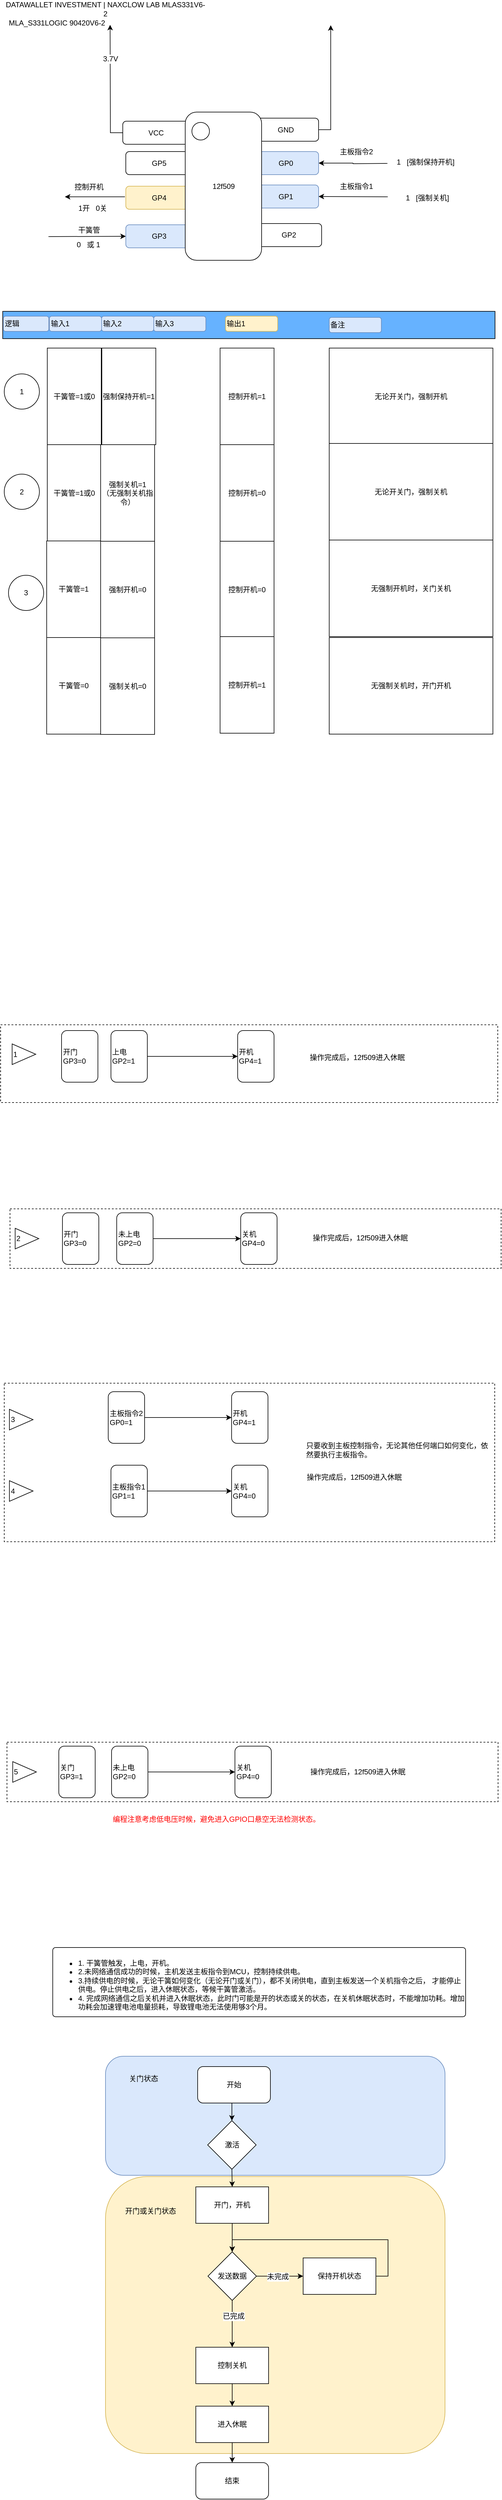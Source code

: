 <mxfile version="10.6.3" type="github"><diagram id="Xo4zGjJ7ZcX44FIeGbox" name="Page-1"><mxGraphModel dx="1302" dy="767" grid="0" gridSize="10" guides="1" tooltips="1" connect="1" arrows="1" fold="1" page="1" pageScale="1" pageWidth="827" pageHeight="2500" background="#ffffff" math="0" shadow="0"><root><mxCell id="0"/><mxCell id="1" parent="0"/><mxCell id="cyIY4U0WEsE2e_prX9D8-4" value="GP2" style="rounded=1;whiteSpace=wrap;html=1;" vertex="1" parent="1"><mxGeometry x="420.5" y="394" width="109" height="38" as="geometry"/></mxCell><mxCell id="-ZDEWKCSgK4aVQdzyGV3-27" value="" style="rounded=1;whiteSpace=wrap;html=1;align=center;fillColor=#dae8fc;strokeColor=#6c8ebf;" parent="1" vertex="1"><mxGeometry x="173" y="3411" width="560" height="196" as="geometry"/></mxCell><mxCell id="-ZDEWKCSgK4aVQdzyGV3-26" value="" style="rounded=1;whiteSpace=wrap;html=1;align=center;fillColor=#fff2cc;strokeColor=#d6b656;" parent="1" vertex="1"><mxGeometry x="173" y="3609" width="560" height="456" as="geometry"/></mxCell><mxCell id="wzxUXVamWLsgUI1HVRW6-111" value="" style="rounded=0;whiteSpace=wrap;html=1;strokeColor=#000000;fontColor=#000000;align=left;fillColor=#66B2FF;" parent="1" vertex="1"><mxGeometry x="3.5" y="538.5" width="812" height="45" as="geometry"/></mxCell><mxCell id="wzxUXVamWLsgUI1HVRW6-102" value="" style="rounded=0;whiteSpace=wrap;html=1;dashed=1;align=left;" parent="1" vertex="1"><mxGeometry x="10.5" y="2894" width="810" height="98" as="geometry"/></mxCell><mxCell id="wzxUXVamWLsgUI1HVRW6-101" value="" style="rounded=0;whiteSpace=wrap;html=1;dashed=1;align=left;" parent="1" vertex="1"><mxGeometry x="15.5" y="2016" width="810" height="98" as="geometry"/></mxCell><mxCell id="wzxUXVamWLsgUI1HVRW6-100" value="" style="rounded=0;whiteSpace=wrap;html=1;dashed=1;align=left;" parent="1" vertex="1"><mxGeometry y="1713" width="820" height="128" as="geometry"/></mxCell><mxCell id="wzxUXVamWLsgUI1HVRW6-99" value="" style="rounded=0;whiteSpace=wrap;html=1;align=left;dashed=1;" parent="1" vertex="1"><mxGeometry x="6" y="2303" width="809" height="261" as="geometry"/></mxCell><mxCell id="wzxUXVamWLsgUI1HVRW6-13" style="edgeStyle=orthogonalEdgeStyle;rounded=0;orthogonalLoop=1;jettySize=auto;html=1;exitX=1;exitY=0.5;exitDx=0;exitDy=0;" parent="1" source="wzxUXVamWLsgUI1HVRW6-2" edge="1"><mxGeometry relative="1" as="geometry"><mxPoint x="544.5" y="67.5" as="targetPoint"/><Array as="points"><mxPoint x="544.5" y="239.5"/><mxPoint x="544.5" y="67.5"/></Array></mxGeometry></mxCell><mxCell id="wzxUXVamWLsgUI1HVRW6-2" value="GND" style="rounded=1;whiteSpace=wrap;html=1;" parent="1" vertex="1"><mxGeometry x="415.5" y="220.5" width="109" height="38" as="geometry"/></mxCell><mxCell id="wzxUXVamWLsgUI1HVRW6-46" style="edgeStyle=orthogonalEdgeStyle;rounded=0;orthogonalLoop=1;jettySize=auto;html=1;exitX=1;exitY=0.5;exitDx=0;exitDy=0;startArrow=classic;startFill=1;endArrow=none;endFill=0;" parent="1" source="wzxUXVamWLsgUI1HVRW6-3" edge="1"><mxGeometry relative="1" as="geometry"><mxPoint x="637.982" y="295" as="targetPoint"/></mxGeometry></mxCell><mxCell id="wzxUXVamWLsgUI1HVRW6-3" value="GP0" style="rounded=1;whiteSpace=wrap;html=1;fillColor=#dae8fc;strokeColor=#6c8ebf;" parent="1" vertex="1"><mxGeometry x="415.5" y="275.5" width="109" height="38" as="geometry"/></mxCell><mxCell id="wzxUXVamWLsgUI1HVRW6-4" value="GP1" style="rounded=1;whiteSpace=wrap;html=1;fillColor=#dae8fc;strokeColor=#6c8ebf;" parent="1" vertex="1"><mxGeometry x="415.5" y="330.5" width="109" height="38" as="geometry"/></mxCell><mxCell id="wzxUXVamWLsgUI1HVRW6-6" value="GP3&lt;br&gt;" style="rounded=1;whiteSpace=wrap;html=1;fillColor=#dae8fc;strokeColor=#6c8ebf;" parent="1" vertex="1"><mxGeometry x="206.5" y="396" width="109" height="38" as="geometry"/></mxCell><mxCell id="wzxUXVamWLsgUI1HVRW6-7" value="GP4&lt;br&gt;" style="rounded=1;whiteSpace=wrap;html=1;fillColor=#fff2cc;strokeColor=#d6b656;" parent="1" vertex="1"><mxGeometry x="206.5" y="332.5" width="109" height="38" as="geometry"/></mxCell><mxCell id="wzxUXVamWLsgUI1HVRW6-8" value="GP5&lt;br&gt;" style="rounded=1;whiteSpace=wrap;html=1;" parent="1" vertex="1"><mxGeometry x="206.5" y="275.5" width="109" height="38" as="geometry"/></mxCell><mxCell id="wzxUXVamWLsgUI1HVRW6-12" style="edgeStyle=orthogonalEdgeStyle;rounded=0;orthogonalLoop=1;jettySize=auto;html=1;exitX=0;exitY=0.5;exitDx=0;exitDy=0;" parent="1" source="wzxUXVamWLsgUI1HVRW6-9" edge="1"><mxGeometry relative="1" as="geometry"><mxPoint x="180.601" y="66.836" as="targetPoint"/></mxGeometry></mxCell><mxCell id="wzxUXVamWLsgUI1HVRW6-15" value="3.7V" style="text;html=1;resizable=0;points=[];align=center;verticalAlign=middle;labelBackgroundColor=#ffffff;" parent="wzxUXVamWLsgUI1HVRW6-12" vertex="1" connectable="0"><mxGeometry x="0.432" relative="1" as="geometry"><mxPoint as="offset"/></mxGeometry></mxCell><mxCell id="wzxUXVamWLsgUI1HVRW6-9" value="VCC&lt;br&gt;" style="rounded=1;whiteSpace=wrap;html=1;" parent="1" vertex="1"><mxGeometry x="201.5" y="225.5" width="109" height="38" as="geometry"/></mxCell><mxCell id="wzxUXVamWLsgUI1HVRW6-1" value="12f509" style="rounded=1;whiteSpace=wrap;html=1;" parent="1" vertex="1"><mxGeometry x="304.5" y="210.5" width="126" height="244" as="geometry"/></mxCell><mxCell id="wzxUXVamWLsgUI1HVRW6-10" value="" style="ellipse;whiteSpace=wrap;html=1;aspect=fixed;" parent="1" vertex="1"><mxGeometry x="315.5" y="227.5" width="29" height="29" as="geometry"/></mxCell><mxCell id="wzxUXVamWLsgUI1HVRW6-47" value="主板指令2" style="text;html=1;strokeColor=none;fillColor=none;align=center;verticalAlign=middle;whiteSpace=wrap;rounded=0;" parent="1" vertex="1"><mxGeometry x="530.5" y="267" width="112" height="17" as="geometry"/></mxCell><mxCell id="wzxUXVamWLsgUI1HVRW6-48" value="1&amp;nbsp; &amp;nbsp;[强制保持开机]" style="text;html=1;strokeColor=none;fillColor=none;align=center;verticalAlign=middle;whiteSpace=wrap;rounded=0;" parent="1" vertex="1"><mxGeometry x="648.5" y="284" width="104" height="18" as="geometry"/></mxCell><mxCell id="wzxUXVamWLsgUI1HVRW6-51" value="" style="endArrow=none;startArrow=classic;html=1;exitX=1;exitY=0.5;exitDx=0;exitDy=0;endFill=0;" parent="1" source="wzxUXVamWLsgUI1HVRW6-4" edge="1"><mxGeometry width="50" height="50" relative="1" as="geometry"><mxPoint x="540.5" y="374" as="sourcePoint"/><mxPoint x="638.5" y="350" as="targetPoint"/></mxGeometry></mxCell><mxCell id="wzxUXVamWLsgUI1HVRW6-53" value="主板指令1" style="text;html=1;strokeColor=none;fillColor=none;align=center;verticalAlign=middle;whiteSpace=wrap;rounded=0;" parent="1" vertex="1"><mxGeometry x="530.5" y="324" width="112" height="17" as="geometry"/></mxCell><mxCell id="wzxUXVamWLsgUI1HVRW6-59" value="控制开机" style="text;html=1;strokeColor=none;fillColor=none;align=center;verticalAlign=middle;whiteSpace=wrap;rounded=0;" parent="1" vertex="1"><mxGeometry x="89.5" y="325.5" width="112" height="17" as="geometry"/></mxCell><mxCell id="wzxUXVamWLsgUI1HVRW6-60" value="1开&amp;nbsp; &amp;nbsp;0关" style="text;html=1;strokeColor=none;fillColor=none;align=center;verticalAlign=middle;whiteSpace=wrap;rounded=0;" parent="1" vertex="1"><mxGeometry x="96.5" y="358.5" width="110" height="20" as="geometry"/></mxCell><mxCell id="wzxUXVamWLsgUI1HVRW6-61" value="输入1" style="rounded=1;whiteSpace=wrap;html=1;align=left;fillColor=#dae8fc;strokeColor=#6c8ebf;" parent="1" vertex="1"><mxGeometry x="80.5" y="546.5" width="86" height="25" as="geometry"/></mxCell><mxCell id="wzxUXVamWLsgUI1HVRW6-62" value="输入2" style="rounded=1;whiteSpace=wrap;html=1;align=left;fillColor=#dae8fc;strokeColor=#6c8ebf;" parent="1" vertex="1"><mxGeometry x="166.5" y="546.5" width="86" height="25" as="geometry"/></mxCell><mxCell id="wzxUXVamWLsgUI1HVRW6-63" value="输入3" style="rounded=1;whiteSpace=wrap;html=1;align=left;fillColor=#dae8fc;strokeColor=#6c8ebf;" parent="1" vertex="1"><mxGeometry x="252.5" y="546.5" width="86" height="25" as="geometry"/></mxCell><mxCell id="wzxUXVamWLsgUI1HVRW6-64" value="" style="endArrow=classic;html=1;entryX=0;entryY=0.5;entryDx=0;entryDy=0;" parent="1" target="wzxUXVamWLsgUI1HVRW6-6" edge="1"><mxGeometry width="50" height="50" relative="1" as="geometry"><mxPoint x="79" y="415.5" as="sourcePoint"/><mxPoint x="129" y="396.5" as="targetPoint"/></mxGeometry></mxCell><mxCell id="wzxUXVamWLsgUI1HVRW6-65" value="干簧管" style="text;html=1;strokeColor=none;fillColor=none;align=center;verticalAlign=middle;whiteSpace=wrap;rounded=0;" parent="1" vertex="1"><mxGeometry x="89.5" y="396" width="112" height="17" as="geometry"/></mxCell><mxCell id="wzxUXVamWLsgUI1HVRW6-66" value="0&amp;nbsp; &amp;nbsp;或 1" style="text;html=1;strokeColor=none;fillColor=none;align=center;verticalAlign=middle;whiteSpace=wrap;rounded=0;" parent="1" vertex="1"><mxGeometry x="89.5" y="419" width="110" height="20" as="geometry"/></mxCell><mxCell id="wzxUXVamWLsgUI1HVRW6-67" value="开门&lt;br&gt;GP3=0&lt;br&gt;" style="rounded=1;whiteSpace=wrap;html=1;align=left;" parent="1" vertex="1"><mxGeometry x="100.5" y="1722.5" width="60" height="85" as="geometry"/></mxCell><mxCell id="wzxUXVamWLsgUI1HVRW6-83" style="edgeStyle=orthogonalEdgeStyle;rounded=0;orthogonalLoop=1;jettySize=auto;html=1;exitX=1;exitY=0.5;exitDx=0;exitDy=0;entryX=0;entryY=0.5;entryDx=0;entryDy=0;startArrow=none;startFill=0;endArrow=classic;endFill=1;" parent="1" source="wzxUXVamWLsgUI1HVRW6-68" target="wzxUXVamWLsgUI1HVRW6-72" edge="1"><mxGeometry relative="1" as="geometry"/></mxCell><mxCell id="wzxUXVamWLsgUI1HVRW6-68" value="上电GP2=1&lt;br&gt;" style="rounded=1;whiteSpace=wrap;html=1;align=left;" parent="1" vertex="1"><mxGeometry x="182" y="1722.5" width="60" height="85" as="geometry"/></mxCell><mxCell id="wzxUXVamWLsgUI1HVRW6-72" value="开机&lt;br&gt;GP4=1&lt;br&gt;" style="rounded=1;whiteSpace=wrap;html=1;align=left;" parent="1" vertex="1"><mxGeometry x="391" y="1722.5" width="60" height="85" as="geometry"/></mxCell><mxCell id="wzxUXVamWLsgUI1HVRW6-73" value="输出1" style="rounded=1;whiteSpace=wrap;html=1;align=left;fillColor=#fff2cc;strokeColor=#d6b656;" parent="1" vertex="1"><mxGeometry x="371" y="546.5" width="86" height="25" as="geometry"/></mxCell><mxCell id="wzxUXVamWLsgUI1HVRW6-74" value="开门&lt;br&gt;GP3=0&lt;br&gt;" style="rounded=1;whiteSpace=wrap;html=1;align=left;" parent="1" vertex="1"><mxGeometry x="102" y="2022.5" width="60" height="85" as="geometry"/></mxCell><mxCell id="wzxUXVamWLsgUI1HVRW6-84" style="edgeStyle=orthogonalEdgeStyle;rounded=0;orthogonalLoop=1;jettySize=auto;html=1;exitX=1;exitY=0.5;exitDx=0;exitDy=0;entryX=0;entryY=0.5;entryDx=0;entryDy=0;startArrow=none;startFill=0;endArrow=classic;endFill=1;" parent="1" source="wzxUXVamWLsgUI1HVRW6-75" target="wzxUXVamWLsgUI1HVRW6-76" edge="1"><mxGeometry relative="1" as="geometry"/></mxCell><mxCell id="wzxUXVamWLsgUI1HVRW6-75" value="未上电&lt;br&gt;GP2=0&lt;br&gt;" style="rounded=1;whiteSpace=wrap;html=1;align=left;" parent="1" vertex="1"><mxGeometry x="191.5" y="2022.5" width="60" height="85" as="geometry"/></mxCell><mxCell id="wzxUXVamWLsgUI1HVRW6-76" value="关机&lt;br&gt;GP4=0&lt;br&gt;" style="rounded=1;whiteSpace=wrap;html=1;align=left;" parent="1" vertex="1"><mxGeometry x="396" y="2022.5" width="60" height="85" as="geometry"/></mxCell><mxCell id="wzxUXVamWLsgUI1HVRW6-85" style="edgeStyle=orthogonalEdgeStyle;rounded=0;orthogonalLoop=1;jettySize=auto;html=1;exitX=1;exitY=0.5;exitDx=0;exitDy=0;entryX=0;entryY=0.5;entryDx=0;entryDy=0;startArrow=none;startFill=0;endArrow=classic;endFill=1;" parent="1" source="wzxUXVamWLsgUI1HVRW6-79" target="wzxUXVamWLsgUI1HVRW6-80" edge="1"><mxGeometry relative="1" as="geometry"/></mxCell><mxCell id="wzxUXVamWLsgUI1HVRW6-79" value="主板指令2&lt;br&gt;GP0=1&lt;br&gt;" style="rounded=1;whiteSpace=wrap;html=1;align=left;" parent="1" vertex="1"><mxGeometry x="177.5" y="2317" width="60" height="85" as="geometry"/></mxCell><mxCell id="wzxUXVamWLsgUI1HVRW6-80" value="开机&lt;br&gt;GP4=1&lt;br&gt;" style="rounded=1;whiteSpace=wrap;html=1;align=left;" parent="1" vertex="1"><mxGeometry x="381" y="2317" width="60" height="85" as="geometry"/></mxCell><mxCell id="wzxUXVamWLsgUI1HVRW6-87" style="edgeStyle=orthogonalEdgeStyle;rounded=0;orthogonalLoop=1;jettySize=auto;html=1;exitX=1;exitY=0.5;exitDx=0;exitDy=0;entryX=0;entryY=0.5;entryDx=0;entryDy=0;startArrow=none;startFill=0;endArrow=classic;endFill=1;" parent="1" source="wzxUXVamWLsgUI1HVRW6-82" target="wzxUXVamWLsgUI1HVRW6-86" edge="1"><mxGeometry relative="1" as="geometry"/></mxCell><mxCell id="wzxUXVamWLsgUI1HVRW6-82" value="主板指令1&lt;br&gt;GP1=1&lt;br&gt;" style="rounded=1;whiteSpace=wrap;html=1;align=left;" parent="1" vertex="1"><mxGeometry x="182" y="2438" width="60" height="85" as="geometry"/></mxCell><mxCell id="wzxUXVamWLsgUI1HVRW6-86" value="关机&lt;br&gt;GP4=0&lt;br&gt;" style="rounded=1;whiteSpace=wrap;html=1;align=left;" parent="1" vertex="1"><mxGeometry x="381" y="2438" width="60" height="85" as="geometry"/></mxCell><mxCell id="wzxUXVamWLsgUI1HVRW6-88" value="&lt;div style=&quot;text-align: left&quot;&gt;&lt;span&gt;只要收到主板控制指令，无论其他任何端口如何变化，依然要执行主板指令。&lt;/span&gt;&lt;/div&gt;" style="text;html=1;strokeColor=none;fillColor=none;align=center;verticalAlign=middle;whiteSpace=wrap;rounded=0;" parent="1" vertex="1"><mxGeometry x="503" y="2371.5" width="302" height="82" as="geometry"/></mxCell><mxCell id="wzxUXVamWLsgUI1HVRW6-89" value="关门&lt;br&gt;GP3=1&lt;br&gt;" style="rounded=1;whiteSpace=wrap;html=1;align=left;" parent="1" vertex="1"><mxGeometry x="96" y="2900.5" width="60" height="85" as="geometry"/></mxCell><mxCell id="wzxUXVamWLsgUI1HVRW6-92" style="edgeStyle=orthogonalEdgeStyle;rounded=0;orthogonalLoop=1;jettySize=auto;html=1;exitX=1;exitY=0.5;exitDx=0;exitDy=0;entryX=0;entryY=0.5;entryDx=0;entryDy=0;startArrow=none;startFill=0;endArrow=classic;endFill=1;" parent="1" source="wzxUXVamWLsgUI1HVRW6-90" target="wzxUXVamWLsgUI1HVRW6-91" edge="1"><mxGeometry relative="1" as="geometry"/></mxCell><mxCell id="wzxUXVamWLsgUI1HVRW6-90" value="未上电&lt;br&gt;GP2=0&lt;br&gt;" style="rounded=1;whiteSpace=wrap;html=1;align=left;" parent="1" vertex="1"><mxGeometry x="183" y="2900.5" width="60" height="85" as="geometry"/></mxCell><mxCell id="wzxUXVamWLsgUI1HVRW6-91" value="关机&lt;br&gt;GP4=0&lt;br&gt;" style="rounded=1;whiteSpace=wrap;html=1;align=left;" parent="1" vertex="1"><mxGeometry x="386.5" y="2900.5" width="60" height="85" as="geometry"/></mxCell><mxCell id="wzxUXVamWLsgUI1HVRW6-94" value="1" style="triangle;whiteSpace=wrap;html=1;align=left;" parent="1" vertex="1"><mxGeometry x="19" y="1744.5" width="39" height="34" as="geometry"/></mxCell><mxCell id="wzxUXVamWLsgUI1HVRW6-95" value="2" style="triangle;whiteSpace=wrap;html=1;align=left;" parent="1" vertex="1"><mxGeometry x="24" y="2048" width="39" height="34" as="geometry"/></mxCell><mxCell id="wzxUXVamWLsgUI1HVRW6-96" value="3" style="triangle;whiteSpace=wrap;html=1;align=left;" parent="1" vertex="1"><mxGeometry x="14.5" y="2346" width="39" height="34" as="geometry"/></mxCell><mxCell id="wzxUXVamWLsgUI1HVRW6-97" value="4" style="triangle;whiteSpace=wrap;html=1;align=left;" parent="1" vertex="1"><mxGeometry x="14.5" y="2463.5" width="39" height="34" as="geometry"/></mxCell><mxCell id="wzxUXVamWLsgUI1HVRW6-98" value="5" style="triangle;whiteSpace=wrap;html=1;align=left;" parent="1" vertex="1"><mxGeometry x="20" y="2926" width="39" height="34" as="geometry"/></mxCell><mxCell id="wzxUXVamWLsgUI1HVRW6-103" value="&lt;div style=&quot;text-align: left&quot;&gt;&lt;span&gt;操作完成后，12f509进入休眠&lt;/span&gt;&lt;/div&gt;" style="text;html=1;strokeColor=none;fillColor=none;align=left;verticalAlign=middle;whiteSpace=wrap;rounded=0;fontColor=#000000;" parent="1" vertex="1"><mxGeometry x="507.5" y="1725.5" width="302" height="82" as="geometry"/></mxCell><mxCell id="wzxUXVamWLsgUI1HVRW6-104" value="&lt;div style=&quot;text-align: left&quot;&gt;&lt;span&gt;操作完成后，12f509进入休眠&lt;/span&gt;&lt;/div&gt;" style="text;html=1;strokeColor=none;fillColor=none;align=left;verticalAlign=middle;whiteSpace=wrap;rounded=0;fontColor=#000000;" parent="1" vertex="1"><mxGeometry x="512.5" y="2022.5" width="302" height="82" as="geometry"/></mxCell><mxCell id="wzxUXVamWLsgUI1HVRW6-105" value="&lt;div style=&quot;text-align: left&quot;&gt;&lt;span&gt;操作完成后，12f509进入休眠&lt;/span&gt;&lt;/div&gt;" style="text;html=1;strokeColor=none;fillColor=none;align=left;verticalAlign=middle;whiteSpace=wrap;rounded=0;fontColor=#000000;" parent="1" vertex="1"><mxGeometry x="503" y="2452" width="240" height="12" as="geometry"/></mxCell><mxCell id="wzxUXVamWLsgUI1HVRW6-106" value="&lt;div style=&quot;text-align: left&quot;&gt;&lt;span&gt;操作完成后，12f509进入休眠&lt;/span&gt;&lt;/div&gt;" style="text;html=1;strokeColor=none;fillColor=none;align=left;verticalAlign=middle;whiteSpace=wrap;rounded=0;fontColor=#000000;" parent="1" vertex="1"><mxGeometry x="508.5" y="2937" width="240" height="12" as="geometry"/></mxCell><mxCell id="wzxUXVamWLsgUI1HVRW6-115" value="备注" style="rounded=1;whiteSpace=wrap;html=1;align=left;fillColor=#dae8fc;strokeColor=#6c8ebf;" parent="1" vertex="1"><mxGeometry x="542" y="548.5" width="86" height="25" as="geometry"/></mxCell><mxCell id="wzxUXVamWLsgUI1HVRW6-116" value="逻辑" style="rounded=1;whiteSpace=wrap;html=1;align=left;fillColor=#dae8fc;strokeColor=#6c8ebf;" parent="1" vertex="1"><mxGeometry x="4.5" y="546.5" width="75" height="25" as="geometry"/></mxCell><mxCell id="wzxUXVamWLsgUI1HVRW6-117" value="MLA_S331LOGIC 90420V6-2" style="text;html=1;strokeColor=none;fillColor=none;align=center;verticalAlign=middle;whiteSpace=wrap;rounded=0;fontColor=#000000;opacity=10;" parent="1" vertex="1"><mxGeometry x="6" y="52.5" width="174" height="23" as="geometry"/></mxCell><mxCell id="wzxUXVamWLsgUI1HVRW6-118" value="DATAWALLET INVESTMENT | NAXCLOW LAB MLAS331V6-2" style="text;html=1;strokeColor=none;fillColor=none;align=center;verticalAlign=middle;whiteSpace=wrap;rounded=0;fontColor=#000000;opacity=10;" parent="1" vertex="1"><mxGeometry x="5" y="29.5" width="336" height="23" as="geometry"/></mxCell><mxCell id="wzxUXVamWLsgUI1HVRW6-119" value="&lt;div style=&quot;text-align: left&quot;&gt;编程注意考虑低电压时候，避免进入GPIO口悬空无法检测状态。&lt;/div&gt;" style="text;html=1;strokeColor=none;fillColor=none;align=left;verticalAlign=middle;whiteSpace=wrap;rounded=0;fontColor=#FF0000;" parent="1" vertex="1"><mxGeometry x="183" y="3005" width="557" height="31" as="geometry"/></mxCell><mxCell id="-ZDEWKCSgK4aVQdzyGV3-1" value="&lt;ul&gt;&lt;li&gt;1. 干簧管触发，上电，开机。&lt;/li&gt;&lt;li&gt;2.未网络通信成功的时候，主机发送主板指令到MCU，控制持续供电。&lt;/li&gt;&lt;li&gt;3.持续供电的时候，无论干簧如何变化（无论开门或关门），都不关闭供电，直到主板发送一个关机指令之后， 才能停止供电。停止供电之后，进入休眠状态，等候干簧管激活。&lt;/li&gt;&lt;li&gt;4. 完成网络通信之后关机并进入休眠状态，此时门可能是开的状态或关的状态，在关机休眠状态时，不能增加功耗。增加功耗会加速锂电池电量损耗，导致锂电池无法使用够3个月。&lt;/li&gt;&lt;/ul&gt;&lt;br&gt;" style="rounded=1;whiteSpace=wrap;html=1;align=left;verticalAlign=top;arcSize=4;" parent="1" vertex="1"><mxGeometry x="86" y="3232" width="681" height="114" as="geometry"/></mxCell><mxCell id="-ZDEWKCSgK4aVQdzyGV3-4" style="edgeStyle=orthogonalEdgeStyle;rounded=0;orthogonalLoop=1;jettySize=auto;html=1;exitX=0.5;exitY=1;exitDx=0;exitDy=0;entryX=0.5;entryY=0;entryDx=0;entryDy=0;" parent="1" source="-ZDEWKCSgK4aVQdzyGV3-2" target="-ZDEWKCSgK4aVQdzyGV3-3" edge="1"><mxGeometry relative="1" as="geometry"/></mxCell><mxCell id="-ZDEWKCSgK4aVQdzyGV3-2" value="&lt;div style=&quot;text-align: center&quot;&gt;&lt;span&gt;开始&lt;/span&gt;&lt;/div&gt;" style="rounded=1;whiteSpace=wrap;html=1;align=center;" parent="1" vertex="1"><mxGeometry x="325" y="3428" width="120" height="60" as="geometry"/></mxCell><mxCell id="-ZDEWKCSgK4aVQdzyGV3-9" style="edgeStyle=orthogonalEdgeStyle;rounded=0;orthogonalLoop=1;jettySize=auto;html=1;exitX=0.5;exitY=1;exitDx=0;exitDy=0;entryX=0.5;entryY=0;entryDx=0;entryDy=0;" parent="1" source="-ZDEWKCSgK4aVQdzyGV3-3" target="-ZDEWKCSgK4aVQdzyGV3-8" edge="1"><mxGeometry relative="1" as="geometry"/></mxCell><mxCell id="-ZDEWKCSgK4aVQdzyGV3-3" value="激活" style="rhombus;whiteSpace=wrap;html=1;align=center;" parent="1" vertex="1"><mxGeometry x="341.5" y="3517" width="80" height="80" as="geometry"/></mxCell><mxCell id="-ZDEWKCSgK4aVQdzyGV3-19" style="edgeStyle=orthogonalEdgeStyle;rounded=0;orthogonalLoop=1;jettySize=auto;html=1;exitX=0.5;exitY=1;exitDx=0;exitDy=0;entryX=0.5;entryY=0;entryDx=0;entryDy=0;" parent="1" source="-ZDEWKCSgK4aVQdzyGV3-8" target="-ZDEWKCSgK4aVQdzyGV3-11" edge="1"><mxGeometry relative="1" as="geometry"/></mxCell><mxCell id="-ZDEWKCSgK4aVQdzyGV3-8" value="开门，开机" style="rounded=0;whiteSpace=wrap;html=1;align=center;" parent="1" vertex="1"><mxGeometry x="322" y="3626" width="120" height="60" as="geometry"/></mxCell><mxCell id="-ZDEWKCSgK4aVQdzyGV3-13" value="" style="edgeStyle=orthogonalEdgeStyle;rounded=0;orthogonalLoop=1;jettySize=auto;html=1;" parent="1" source="-ZDEWKCSgK4aVQdzyGV3-11" edge="1"><mxGeometry relative="1" as="geometry"><mxPoint x="499" y="3773" as="targetPoint"/></mxGeometry></mxCell><mxCell id="-ZDEWKCSgK4aVQdzyGV3-15" value="未完成" style="text;html=1;resizable=0;points=[];align=center;verticalAlign=middle;labelBackgroundColor=#ffffff;" parent="-ZDEWKCSgK4aVQdzyGV3-13" vertex="1" connectable="0"><mxGeometry x="0.342" y="1" relative="1" as="geometry"><mxPoint x="-16.5" y="1" as="offset"/></mxGeometry></mxCell><mxCell id="-ZDEWKCSgK4aVQdzyGV3-17" value="" style="edgeStyle=orthogonalEdgeStyle;rounded=0;orthogonalLoop=1;jettySize=auto;html=1;entryX=0.5;entryY=0;entryDx=0;entryDy=0;" parent="1" source="-ZDEWKCSgK4aVQdzyGV3-11" target="-ZDEWKCSgK4aVQdzyGV3-18" edge="1"><mxGeometry relative="1" as="geometry"><mxPoint x="379" y="3893" as="targetPoint"/><Array as="points"/></mxGeometry></mxCell><mxCell id="-ZDEWKCSgK4aVQdzyGV3-20" value="已完成" style="text;html=1;resizable=0;points=[];align=center;verticalAlign=middle;labelBackgroundColor=#ffffff;" parent="-ZDEWKCSgK4aVQdzyGV3-17" vertex="1" connectable="0"><mxGeometry x="-0.322" y="2" relative="1" as="geometry"><mxPoint as="offset"/></mxGeometry></mxCell><mxCell id="-ZDEWKCSgK4aVQdzyGV3-11" value="发送数据" style="rhombus;whiteSpace=wrap;html=1;align=center;" parent="1" vertex="1"><mxGeometry x="342" y="3733" width="80" height="80" as="geometry"/></mxCell><mxCell id="-ZDEWKCSgK4aVQdzyGV3-21" style="edgeStyle=orthogonalEdgeStyle;rounded=0;orthogonalLoop=1;jettySize=auto;html=1;exitX=1;exitY=0.5;exitDx=0;exitDy=0;entryX=0.5;entryY=0;entryDx=0;entryDy=0;" parent="1" source="-ZDEWKCSgK4aVQdzyGV3-14" target="-ZDEWKCSgK4aVQdzyGV3-11" edge="1"><mxGeometry relative="1" as="geometry"><Array as="points"><mxPoint x="639" y="3773"/><mxPoint x="639" y="3713"/><mxPoint x="382" y="3713"/></Array></mxGeometry></mxCell><mxCell id="-ZDEWKCSgK4aVQdzyGV3-14" value="保持开机状态" style="rounded=0;whiteSpace=wrap;html=1;align=center;" parent="1" vertex="1"><mxGeometry x="499" y="3743" width="120" height="60" as="geometry"/></mxCell><mxCell id="-ZDEWKCSgK4aVQdzyGV3-23" style="edgeStyle=orthogonalEdgeStyle;rounded=0;orthogonalLoop=1;jettySize=auto;html=1;exitX=0.5;exitY=1;exitDx=0;exitDy=0;" parent="1" source="-ZDEWKCSgK4aVQdzyGV3-18" target="-ZDEWKCSgK4aVQdzyGV3-22" edge="1"><mxGeometry relative="1" as="geometry"/></mxCell><mxCell id="-ZDEWKCSgK4aVQdzyGV3-18" value="控制关机" style="rounded=0;whiteSpace=wrap;html=1;align=center;" parent="1" vertex="1"><mxGeometry x="322" y="3890" width="120" height="60" as="geometry"/></mxCell><mxCell id="-ZDEWKCSgK4aVQdzyGV3-25" style="edgeStyle=orthogonalEdgeStyle;rounded=0;orthogonalLoop=1;jettySize=auto;html=1;exitX=0.5;exitY=1;exitDx=0;exitDy=0;entryX=0.5;entryY=0;entryDx=0;entryDy=0;" parent="1" source="-ZDEWKCSgK4aVQdzyGV3-22" target="-ZDEWKCSgK4aVQdzyGV3-24" edge="1"><mxGeometry relative="1" as="geometry"/></mxCell><mxCell id="-ZDEWKCSgK4aVQdzyGV3-22" value="进入休眠" style="rounded=0;whiteSpace=wrap;html=1;align=center;" parent="1" vertex="1"><mxGeometry x="322" y="3987" width="120" height="60" as="geometry"/></mxCell><mxCell id="-ZDEWKCSgK4aVQdzyGV3-24" value="结束" style="rounded=1;whiteSpace=wrap;html=1;align=center;" parent="1" vertex="1"><mxGeometry x="322" y="4080" width="120" height="60" as="geometry"/></mxCell><mxCell id="-ZDEWKCSgK4aVQdzyGV3-28" value="关门状态" style="text;html=1;strokeColor=none;fillColor=none;align=center;verticalAlign=middle;whiteSpace=wrap;rounded=0;" parent="1" vertex="1"><mxGeometry x="201" y="3438" width="70" height="20" as="geometry"/></mxCell><mxCell id="-ZDEWKCSgK4aVQdzyGV3-29" value="开门或关门状态" style="text;html=1;strokeColor=none;fillColor=none;align=center;verticalAlign=middle;whiteSpace=wrap;rounded=0;" parent="1" vertex="1"><mxGeometry x="197" y="3656" width="101" height="20" as="geometry"/></mxCell><mxCell id="cyIY4U0WEsE2e_prX9D8-2" value="" style="endArrow=classic;html=1;" edge="1" parent="1"><mxGeometry width="50" height="50" relative="1" as="geometry"><mxPoint x="205" y="350" as="sourcePoint"/><mxPoint x="106" y="350" as="targetPoint"/></mxGeometry></mxCell><mxCell id="cyIY4U0WEsE2e_prX9D8-3" value="1&amp;nbsp; &amp;nbsp;[强制关机]" style="text;html=1;strokeColor=none;fillColor=none;align=center;verticalAlign=middle;whiteSpace=wrap;rounded=0;" vertex="1" parent="1"><mxGeometry x="651.5" y="342.5" width="104" height="18" as="geometry"/></mxCell><mxCell id="cyIY4U0WEsE2e_prX9D8-7" value="干簧管=1或0" style="rounded=0;whiteSpace=wrap;html=1;" vertex="1" parent="1"><mxGeometry x="77" y="599" width="89" height="159" as="geometry"/></mxCell><mxCell id="cyIY4U0WEsE2e_prX9D8-8" value="控制开机=1&lt;br&gt;" style="rounded=0;whiteSpace=wrap;html=1;" vertex="1" parent="1"><mxGeometry x="362" y="599" width="89" height="159" as="geometry"/></mxCell><mxCell id="cyIY4U0WEsE2e_prX9D8-9" value="强制保持开机=1" style="rounded=0;whiteSpace=wrap;html=1;" vertex="1" parent="1"><mxGeometry x="167" y="599" width="89" height="159" as="geometry"/></mxCell><mxCell id="cyIY4U0WEsE2e_prX9D8-10" value="无论开关门，强制开机" style="rounded=0;whiteSpace=wrap;html=1;" vertex="1" parent="1"><mxGeometry x="542" y="599" width="270" height="159" as="geometry"/></mxCell><mxCell id="cyIY4U0WEsE2e_prX9D8-11" value="1" style="ellipse;whiteSpace=wrap;html=1;aspect=fixed;" vertex="1" parent="1"><mxGeometry x="6" y="641.5" width="58" height="58" as="geometry"/></mxCell><mxCell id="cyIY4U0WEsE2e_prX9D8-12" value="2" style="ellipse;whiteSpace=wrap;html=1;aspect=fixed;" vertex="1" parent="1"><mxGeometry x="6" y="806.5" width="58" height="58" as="geometry"/></mxCell><mxCell id="cyIY4U0WEsE2e_prX9D8-13" value="干簧管=1或0" style="rounded=0;whiteSpace=wrap;html=1;" vertex="1" parent="1"><mxGeometry x="77" y="758" width="89" height="159" as="geometry"/></mxCell><mxCell id="cyIY4U0WEsE2e_prX9D8-14" value="强制关机=1&lt;br&gt;（无强制关机指令）&lt;br&gt;" style="rounded=0;whiteSpace=wrap;html=1;" vertex="1" parent="1"><mxGeometry x="165" y="758" width="89" height="159" as="geometry"/></mxCell><mxCell id="cyIY4U0WEsE2e_prX9D8-15" value="控制开机=0&lt;br&gt;" style="rounded=0;whiteSpace=wrap;html=1;" vertex="1" parent="1"><mxGeometry x="362" y="758" width="89" height="159" as="geometry"/></mxCell><mxCell id="cyIY4U0WEsE2e_prX9D8-16" value="无论开关门，强制关机" style="rounded=0;whiteSpace=wrap;html=1;" vertex="1" parent="1"><mxGeometry x="542" y="756" width="270" height="159" as="geometry"/></mxCell><mxCell id="cyIY4U0WEsE2e_prX9D8-17" value="3" style="ellipse;whiteSpace=wrap;html=1;aspect=fixed;" vertex="1" parent="1"><mxGeometry x="13" y="973" width="58" height="58" as="geometry"/></mxCell><mxCell id="cyIY4U0WEsE2e_prX9D8-18" value="干簧管=1" style="rounded=0;whiteSpace=wrap;html=1;" vertex="1" parent="1"><mxGeometry x="76" y="916.5" width="89" height="159" as="geometry"/></mxCell><mxCell id="cyIY4U0WEsE2e_prX9D8-19" value="无强制开机时，关门关机" style="rounded=0;whiteSpace=wrap;html=1;" vertex="1" parent="1"><mxGeometry x="542" y="915" width="270" height="159" as="geometry"/></mxCell><mxCell id="cyIY4U0WEsE2e_prX9D8-20" value="控制开机=0&lt;br&gt;" style="rounded=0;whiteSpace=wrap;html=1;" vertex="1" parent="1"><mxGeometry x="362" y="917" width="89" height="159" as="geometry"/></mxCell><mxCell id="cyIY4U0WEsE2e_prX9D8-21" value="强制开机=0&lt;br&gt;" style="rounded=0;whiteSpace=wrap;html=1;" vertex="1" parent="1"><mxGeometry x="165" y="917" width="89" height="159" as="geometry"/></mxCell><mxCell id="cyIY4U0WEsE2e_prX9D8-22" value="干簧管=0" style="rounded=0;whiteSpace=wrap;html=1;" vertex="1" parent="1"><mxGeometry x="76" y="1075.5" width="89" height="159" as="geometry"/></mxCell><mxCell id="cyIY4U0WEsE2e_prX9D8-23" value="强制关机=0&lt;br&gt;" style="rounded=0;whiteSpace=wrap;html=1;" vertex="1" parent="1"><mxGeometry x="165" y="1076" width="89" height="159" as="geometry"/></mxCell><mxCell id="cyIY4U0WEsE2e_prX9D8-24" value="控制开机=1&lt;br&gt;" style="rounded=0;whiteSpace=wrap;html=1;" vertex="1" parent="1"><mxGeometry x="362" y="1074" width="89" height="159" as="geometry"/></mxCell><mxCell id="cyIY4U0WEsE2e_prX9D8-25" value="无强制关机时，开门开机" style="rounded=0;whiteSpace=wrap;html=1;" vertex="1" parent="1"><mxGeometry x="542" y="1075.5" width="270" height="159" as="geometry"/></mxCell></root></mxGraphModel></diagram></mxfile>